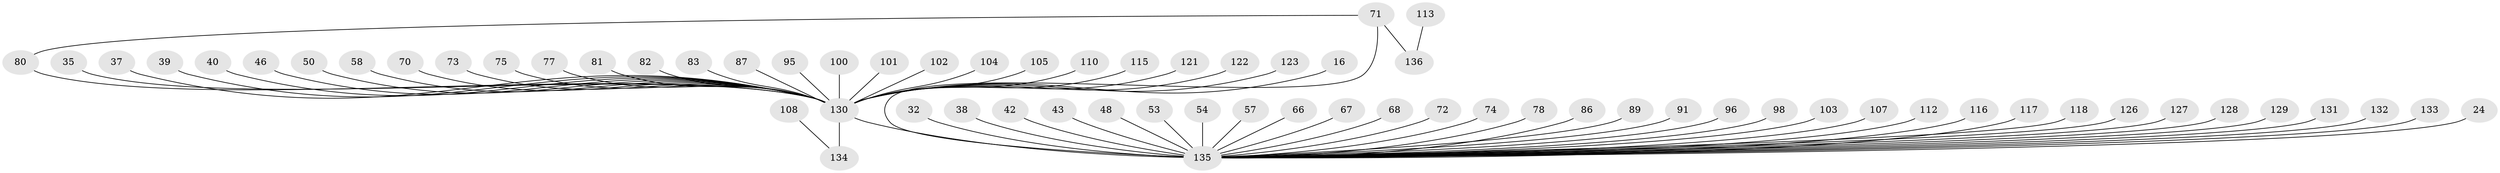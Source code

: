 // original degree distribution, {13: 0.014705882352941176, 2: 0.1323529411764706, 23: 0.007352941176470588, 15: 0.007352941176470588, 3: 0.11029411764705882, 9: 0.007352941176470588, 4: 0.058823529411764705, 1: 0.5735294117647058, 5: 0.04411764705882353, 6: 0.029411764705882353, 8: 0.014705882352941176}
// Generated by graph-tools (version 1.1) at 2025/50/03/04/25 21:50:50]
// undirected, 68 vertices, 68 edges
graph export_dot {
graph [start="1"]
  node [color=gray90,style=filled];
  16;
  24;
  32;
  35;
  37;
  38;
  39;
  40;
  42;
  43;
  46;
  48;
  50;
  53;
  54;
  57;
  58;
  66;
  67;
  68;
  70;
  71 [super="+22"];
  72;
  73;
  74;
  75;
  77 [super="+65"];
  78;
  80 [super="+15+26+19"];
  81;
  82 [super="+55"];
  83;
  86;
  87;
  89;
  91;
  95;
  96;
  98;
  100;
  101;
  102 [super="+23"];
  103;
  104;
  105;
  107;
  108;
  110;
  112;
  113;
  115 [super="+76"];
  116;
  117;
  118;
  121 [super="+120+119+85"];
  122;
  123;
  126;
  127 [super="+36"];
  128;
  129;
  130 [super="+10+31+125"];
  131;
  132;
  133;
  134 [super="+114+94"];
  135 [super="+62+47+11+124+93+69+109+14"];
  136 [super="+59"];
  16 -- 130;
  24 -- 135;
  32 -- 135;
  35 -- 130;
  37 -- 130;
  38 -- 135;
  39 -- 130;
  40 -- 130;
  42 -- 135;
  43 -- 135;
  46 -- 130;
  48 -- 135;
  50 -- 130;
  53 -- 135;
  54 -- 135;
  57 -- 135;
  58 -- 130 [weight=2];
  66 -- 135;
  67 -- 135;
  68 -- 135;
  70 -- 130;
  71 -- 135;
  71 -- 136 [weight=2];
  71 -- 80;
  72 -- 135;
  73 -- 130;
  74 -- 135;
  75 -- 130;
  77 -- 130;
  78 -- 135;
  80 -- 130 [weight=2];
  81 -- 130;
  82 -- 130;
  83 -- 130;
  86 -- 135;
  87 -- 130;
  89 -- 135;
  91 -- 135;
  95 -- 130 [weight=2];
  96 -- 135;
  98 -- 135;
  100 -- 130;
  101 -- 130;
  102 -- 130;
  103 -- 135;
  104 -- 130;
  105 -- 130;
  107 -- 135;
  108 -- 134;
  110 -- 130;
  112 -- 135;
  113 -- 136;
  115 -- 130;
  116 -- 135;
  117 -- 135;
  118 -- 135;
  121 -- 130 [weight=7];
  122 -- 130;
  123 -- 130;
  126 -- 135;
  127 -- 135;
  128 -- 135;
  129 -- 135;
  130 -- 135 [weight=19];
  130 -- 134 [weight=2];
  131 -- 135;
  132 -- 135;
  133 -- 135;
}
